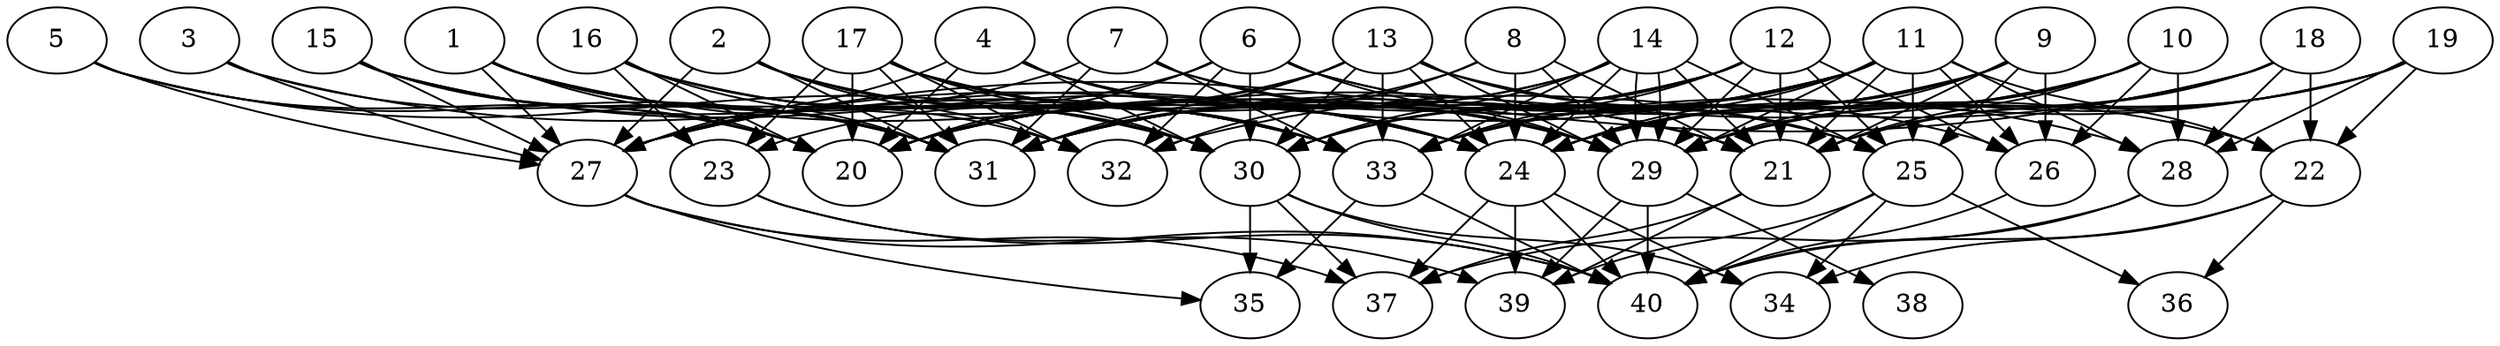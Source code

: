 // DAG automatically generated by daggen at Tue Aug  6 16:28:35 2019
// ./daggen --dot -n 40 --ccr 0.5 --fat 0.8 --regular 0.5 --density 0.8 --mindata 5242880 --maxdata 52428800 
digraph G {
  1 [size="85536768", alpha="0.03", expect_size="42768384"] 
  1 -> 20 [size ="42768384"]
  1 -> 21 [size ="42768384"]
  1 -> 27 [size ="42768384"]
  1 -> 31 [size ="42768384"]
  1 -> 32 [size ="42768384"]
  1 -> 33 [size ="42768384"]
  2 [size="69402624", alpha="0.04", expect_size="34701312"] 
  2 -> 24 [size ="34701312"]
  2 -> 27 [size ="34701312"]
  2 -> 30 [size ="34701312"]
  2 -> 31 [size ="34701312"]
  2 -> 32 [size ="34701312"]
  2 -> 33 [size ="34701312"]
  3 [size="12271616", alpha="0.02", expect_size="6135808"] 
  3 -> 24 [size ="6135808"]
  3 -> 27 [size ="6135808"]
  3 -> 31 [size ="6135808"]
  4 [size="70273024", alpha="0.04", expect_size="35136512"] 
  4 -> 20 [size ="35136512"]
  4 -> 21 [size ="35136512"]
  4 -> 24 [size ="35136512"]
  4 -> 27 [size ="35136512"]
  4 -> 29 [size ="35136512"]
  4 -> 30 [size ="35136512"]
  5 [size="58316800", alpha="0.11", expect_size="29158400"] 
  5 -> 20 [size ="29158400"]
  5 -> 27 [size ="29158400"]
  5 -> 30 [size ="29158400"]
  5 -> 31 [size ="29158400"]
  6 [size="20676608", alpha="0.18", expect_size="10338304"] 
  6 -> 20 [size ="10338304"]
  6 -> 26 [size ="10338304"]
  6 -> 27 [size ="10338304"]
  6 -> 28 [size ="10338304"]
  6 -> 29 [size ="10338304"]
  6 -> 30 [size ="10338304"]
  6 -> 32 [size ="10338304"]
  7 [size="57550848", alpha="0.17", expect_size="28775424"] 
  7 -> 25 [size ="28775424"]
  7 -> 27 [size ="28775424"]
  7 -> 29 [size ="28775424"]
  7 -> 31 [size ="28775424"]
  7 -> 33 [size ="28775424"]
  8 [size="102514688", alpha="0.17", expect_size="51257344"] 
  8 -> 21 [size ="51257344"]
  8 -> 24 [size ="51257344"]
  8 -> 29 [size ="51257344"]
  8 -> 31 [size ="51257344"]
  8 -> 32 [size ="51257344"]
  9 [size="60801024", alpha="0.19", expect_size="30400512"] 
  9 -> 21 [size ="30400512"]
  9 -> 24 [size ="30400512"]
  9 -> 25 [size ="30400512"]
  9 -> 26 [size ="30400512"]
  9 -> 29 [size ="30400512"]
  9 -> 31 [size ="30400512"]
  9 -> 33 [size ="30400512"]
  10 [size="43898880", alpha="0.04", expect_size="21949440"] 
  10 -> 21 [size ="21949440"]
  10 -> 24 [size ="21949440"]
  10 -> 26 [size ="21949440"]
  10 -> 28 [size ="21949440"]
  10 -> 29 [size ="21949440"]
  10 -> 31 [size ="21949440"]
  10 -> 33 [size ="21949440"]
  11 [size="92567552", alpha="0.16", expect_size="46283776"] 
  11 -> 20 [size ="46283776"]
  11 -> 21 [size ="46283776"]
  11 -> 22 [size ="46283776"]
  11 -> 24 [size ="46283776"]
  11 -> 25 [size ="46283776"]
  11 -> 26 [size ="46283776"]
  11 -> 27 [size ="46283776"]
  11 -> 28 [size ="46283776"]
  11 -> 29 [size ="46283776"]
  11 -> 30 [size ="46283776"]
  11 -> 31 [size ="46283776"]
  11 -> 33 [size ="46283776"]
  12 [size="13103104", alpha="0.08", expect_size="6551552"] 
  12 -> 20 [size ="6551552"]
  12 -> 21 [size ="6551552"]
  12 -> 25 [size ="6551552"]
  12 -> 26 [size ="6551552"]
  12 -> 29 [size ="6551552"]
  12 -> 30 [size ="6551552"]
  12 -> 31 [size ="6551552"]
  12 -> 33 [size ="6551552"]
  13 [size="32727040", alpha="0.16", expect_size="16363520"] 
  13 -> 20 [size ="16363520"]
  13 -> 22 [size ="16363520"]
  13 -> 23 [size ="16363520"]
  13 -> 24 [size ="16363520"]
  13 -> 25 [size ="16363520"]
  13 -> 29 [size ="16363520"]
  13 -> 30 [size ="16363520"]
  13 -> 31 [size ="16363520"]
  13 -> 33 [size ="16363520"]
  14 [size="41908224", alpha="0.12", expect_size="20954112"] 
  14 -> 20 [size ="20954112"]
  14 -> 21 [size ="20954112"]
  14 -> 24 [size ="20954112"]
  14 -> 25 [size ="20954112"]
  14 -> 29 [size ="20954112"]
  14 -> 29 [size ="20954112"]
  14 -> 30 [size ="20954112"]
  14 -> 31 [size ="20954112"]
  14 -> 33 [size ="20954112"]
  15 [size="62502912", alpha="0.13", expect_size="31251456"] 
  15 -> 20 [size ="31251456"]
  15 -> 24 [size ="31251456"]
  15 -> 27 [size ="31251456"]
  15 -> 31 [size ="31251456"]
  15 -> 33 [size ="31251456"]
  16 [size="20846592", alpha="0.10", expect_size="10423296"] 
  16 -> 20 [size ="10423296"]
  16 -> 23 [size ="10423296"]
  16 -> 29 [size ="10423296"]
  16 -> 30 [size ="10423296"]
  16 -> 31 [size ="10423296"]
  16 -> 33 [size ="10423296"]
  17 [size="103579648", alpha="0.08", expect_size="51789824"] 
  17 -> 20 [size ="51789824"]
  17 -> 21 [size ="51789824"]
  17 -> 23 [size ="51789824"]
  17 -> 29 [size ="51789824"]
  17 -> 30 [size ="51789824"]
  17 -> 31 [size ="51789824"]
  17 -> 32 [size ="51789824"]
  17 -> 33 [size ="51789824"]
  18 [size="88395776", alpha="0.02", expect_size="44197888"] 
  18 -> 21 [size ="44197888"]
  18 -> 22 [size ="44197888"]
  18 -> 27 [size ="44197888"]
  18 -> 28 [size ="44197888"]
  18 -> 29 [size ="44197888"]
  18 -> 32 [size ="44197888"]
  19 [size="74104832", alpha="0.09", expect_size="37052416"] 
  19 -> 21 [size ="37052416"]
  19 -> 22 [size ="37052416"]
  19 -> 24 [size ="37052416"]
  19 -> 28 [size ="37052416"]
  19 -> 29 [size ="37052416"]
  19 -> 33 [size ="37052416"]
  20 [size="69918720", alpha="0.07", expect_size="34959360"] 
  21 [size="90810368", alpha="0.01", expect_size="45405184"] 
  21 -> 37 [size ="45405184"]
  21 -> 39 [size ="45405184"]
  22 [size="73404416", alpha="0.07", expect_size="36702208"] 
  22 -> 34 [size ="36702208"]
  22 -> 36 [size ="36702208"]
  22 -> 40 [size ="36702208"]
  23 [size="18335744", alpha="0.13", expect_size="9167872"] 
  23 -> 39 [size ="9167872"]
  23 -> 40 [size ="9167872"]
  24 [size="92166144", alpha="0.12", expect_size="46083072"] 
  24 -> 34 [size ="46083072"]
  24 -> 37 [size ="46083072"]
  24 -> 39 [size ="46083072"]
  24 -> 40 [size ="46083072"]
  25 [size="56672256", alpha="0.02", expect_size="28336128"] 
  25 -> 34 [size ="28336128"]
  25 -> 36 [size ="28336128"]
  25 -> 39 [size ="28336128"]
  25 -> 40 [size ="28336128"]
  26 [size="24846336", alpha="0.13", expect_size="12423168"] 
  26 -> 40 [size ="12423168"]
  27 [size="73934848", alpha="0.15", expect_size="36967424"] 
  27 -> 35 [size ="36967424"]
  27 -> 37 [size ="36967424"]
  27 -> 40 [size ="36967424"]
  28 [size="14956544", alpha="0.16", expect_size="7478272"] 
  28 -> 37 [size ="7478272"]
  28 -> 40 [size ="7478272"]
  29 [size="23730176", alpha="0.07", expect_size="11865088"] 
  29 -> 38 [size ="11865088"]
  29 -> 39 [size ="11865088"]
  29 -> 40 [size ="11865088"]
  30 [size="67710976", alpha="0.06", expect_size="33855488"] 
  30 -> 34 [size ="33855488"]
  30 -> 35 [size ="33855488"]
  30 -> 37 [size ="33855488"]
  30 -> 40 [size ="33855488"]
  31 [size="100954112", alpha="0.02", expect_size="50477056"] 
  32 [size="104144896", alpha="0.19", expect_size="52072448"] 
  33 [size="41824256", alpha="0.20", expect_size="20912128"] 
  33 -> 35 [size ="20912128"]
  33 -> 40 [size ="20912128"]
  34 [size="104525824", alpha="0.08", expect_size="52262912"] 
  35 [size="68919296", alpha="0.07", expect_size="34459648"] 
  36 [size="77213696", alpha="0.08", expect_size="38606848"] 
  37 [size="45223936", alpha="0.09", expect_size="22611968"] 
  38 [size="20019200", alpha="0.07", expect_size="10009600"] 
  39 [size="93628416", alpha="0.18", expect_size="46814208"] 
  40 [size="33253376", alpha="0.01", expect_size="16626688"] 
}
